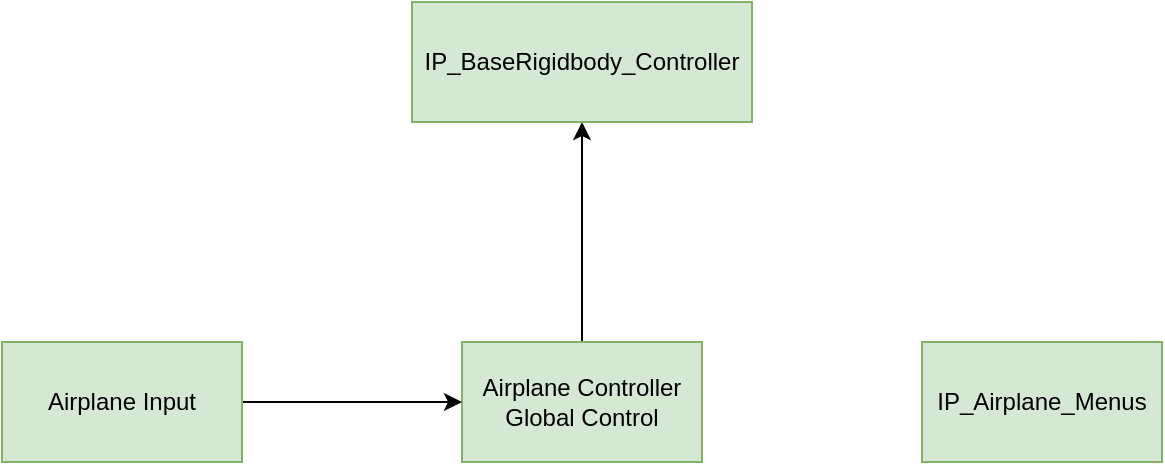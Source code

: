 <mxfile version="13.6.9" type="github">
  <diagram id="Z43Ltso9NqdQMZi-uYuG" name="Page-1">
    <mxGraphModel dx="1102" dy="582" grid="1" gridSize="10" guides="1" tooltips="1" connect="1" arrows="1" fold="1" page="1" pageScale="1" pageWidth="827" pageHeight="1169" math="0" shadow="0">
      <root>
        <mxCell id="0" />
        <mxCell id="1" parent="0" />
        <mxCell id="poSOEoPwNZ45NxDZziD_-3" style="edgeStyle=orthogonalEdgeStyle;rounded=0;orthogonalLoop=1;jettySize=auto;html=1;entryX=0.5;entryY=1;entryDx=0;entryDy=0;" edge="1" parent="1" source="poSOEoPwNZ45NxDZziD_-1" target="poSOEoPwNZ45NxDZziD_-2">
          <mxGeometry relative="1" as="geometry" />
        </mxCell>
        <mxCell id="poSOEoPwNZ45NxDZziD_-1" value="Airplane Controller&lt;br&gt;Global Control" style="rounded=0;whiteSpace=wrap;html=1;fillColor=#d5e8d4;strokeColor=#82b366;" vertex="1" parent="1">
          <mxGeometry x="350" y="270" width="120" height="60" as="geometry" />
        </mxCell>
        <mxCell id="poSOEoPwNZ45NxDZziD_-2" value="IP_BaseRigidbody_Controller" style="rounded=0;whiteSpace=wrap;html=1;fillColor=#d5e8d4;strokeColor=#82b366;" vertex="1" parent="1">
          <mxGeometry x="325" y="100" width="170" height="60" as="geometry" />
        </mxCell>
        <mxCell id="poSOEoPwNZ45NxDZziD_-5" style="edgeStyle=orthogonalEdgeStyle;rounded=0;orthogonalLoop=1;jettySize=auto;html=1;" edge="1" parent="1" source="poSOEoPwNZ45NxDZziD_-4" target="poSOEoPwNZ45NxDZziD_-1">
          <mxGeometry relative="1" as="geometry" />
        </mxCell>
        <mxCell id="poSOEoPwNZ45NxDZziD_-4" value="Airplane Input" style="rounded=0;whiteSpace=wrap;html=1;fillColor=#d5e8d4;strokeColor=#82b366;" vertex="1" parent="1">
          <mxGeometry x="120" y="270" width="120" height="60" as="geometry" />
        </mxCell>
        <mxCell id="poSOEoPwNZ45NxDZziD_-6" value="IP_Airplane_Menus" style="rounded=0;whiteSpace=wrap;html=1;fillColor=#d5e8d4;strokeColor=#82b366;" vertex="1" parent="1">
          <mxGeometry x="580" y="270" width="120" height="60" as="geometry" />
        </mxCell>
      </root>
    </mxGraphModel>
  </diagram>
</mxfile>
